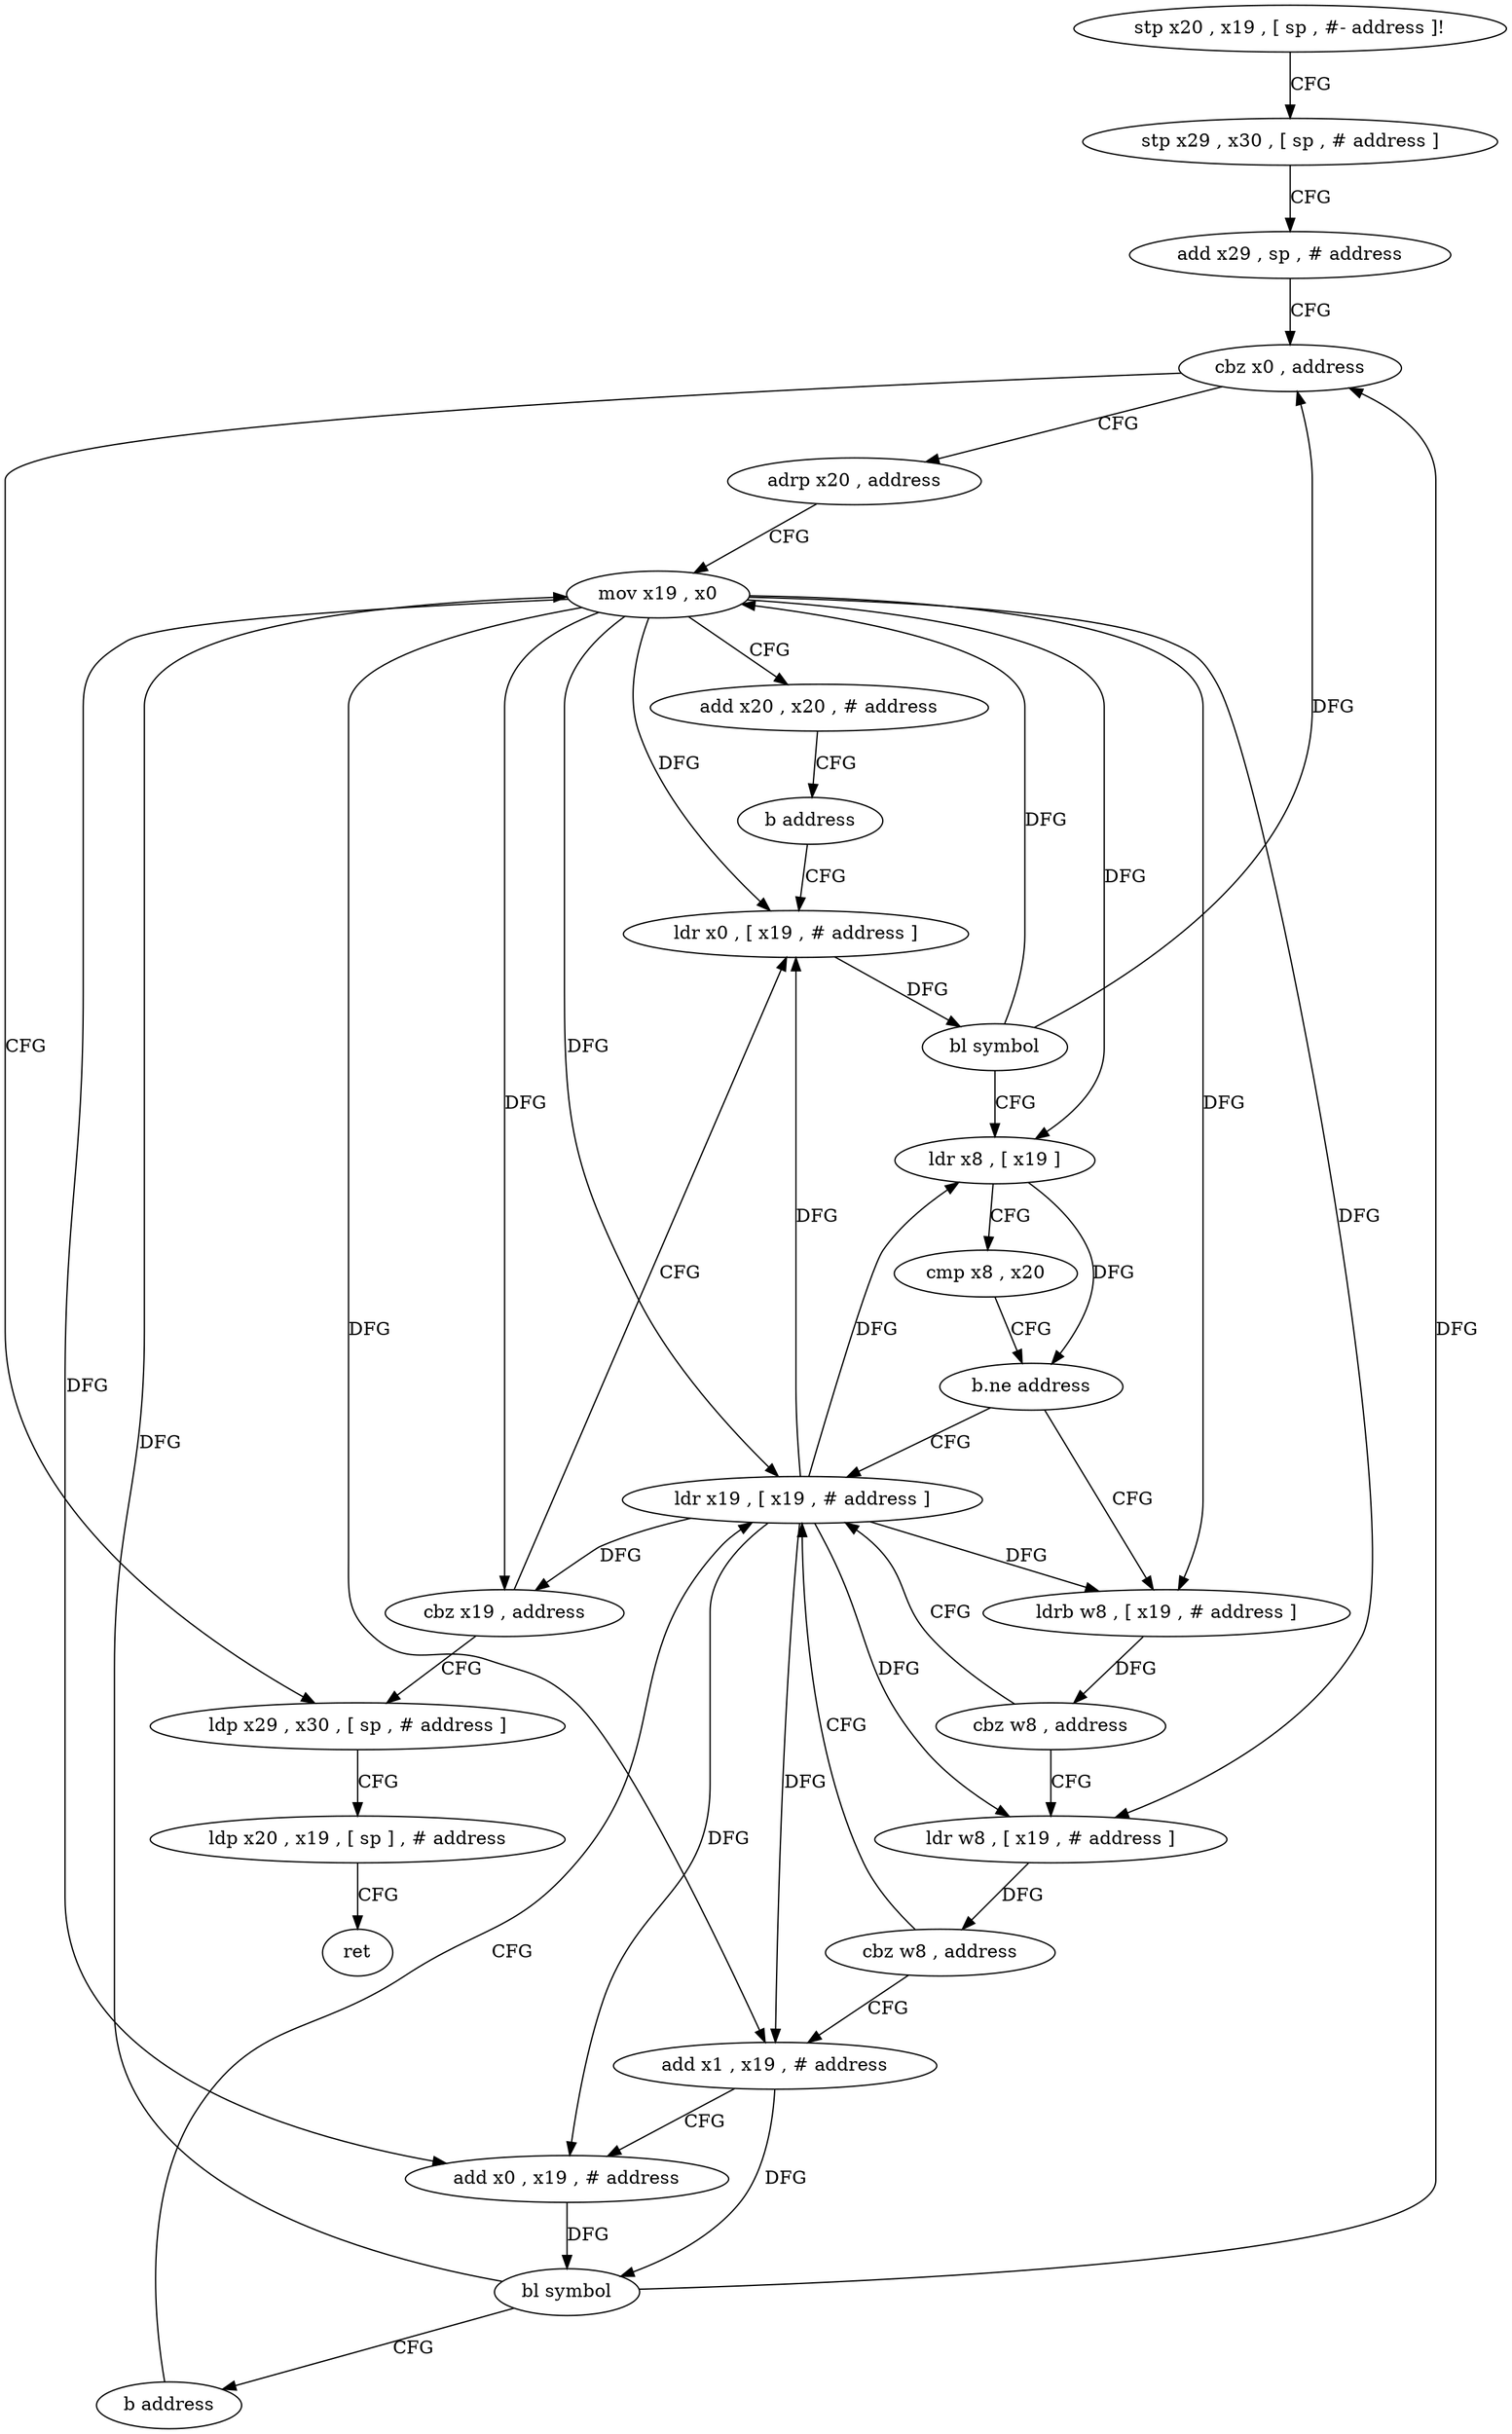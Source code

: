 digraph "func" {
"4231016" [label = "stp x20 , x19 , [ sp , #- address ]!" ]
"4231020" [label = "stp x29 , x30 , [ sp , # address ]" ]
"4231024" [label = "add x29 , sp , # address" ]
"4231028" [label = "cbz x0 , address" ]
"4231108" [label = "ldp x29 , x30 , [ sp , # address ]" ]
"4231032" [label = "adrp x20 , address" ]
"4231112" [label = "ldp x20 , x19 , [ sp ] , # address" ]
"4231116" [label = "ret" ]
"4231036" [label = "mov x19 , x0" ]
"4231040" [label = "add x20 , x20 , # address" ]
"4231044" [label = "b address" ]
"4231056" [label = "ldr x0 , [ x19 , # address ]" ]
"4231060" [label = "bl symbol" ]
"4231064" [label = "ldr x8 , [ x19 ]" ]
"4231068" [label = "cmp x8 , x20" ]
"4231072" [label = "b.ne address" ]
"4231048" [label = "ldr x19 , [ x19 , # address ]" ]
"4231076" [label = "ldrb w8 , [ x19 , # address ]" ]
"4231052" [label = "cbz x19 , address" ]
"4231080" [label = "cbz w8 , address" ]
"4231084" [label = "ldr w8 , [ x19 , # address ]" ]
"4231088" [label = "cbz w8 , address" ]
"4231092" [label = "add x1 , x19 , # address" ]
"4231096" [label = "add x0 , x19 , # address" ]
"4231100" [label = "bl symbol" ]
"4231104" [label = "b address" ]
"4231016" -> "4231020" [ label = "CFG" ]
"4231020" -> "4231024" [ label = "CFG" ]
"4231024" -> "4231028" [ label = "CFG" ]
"4231028" -> "4231108" [ label = "CFG" ]
"4231028" -> "4231032" [ label = "CFG" ]
"4231108" -> "4231112" [ label = "CFG" ]
"4231032" -> "4231036" [ label = "CFG" ]
"4231112" -> "4231116" [ label = "CFG" ]
"4231036" -> "4231040" [ label = "CFG" ]
"4231036" -> "4231056" [ label = "DFG" ]
"4231036" -> "4231064" [ label = "DFG" ]
"4231036" -> "4231048" [ label = "DFG" ]
"4231036" -> "4231052" [ label = "DFG" ]
"4231036" -> "4231076" [ label = "DFG" ]
"4231036" -> "4231084" [ label = "DFG" ]
"4231036" -> "4231092" [ label = "DFG" ]
"4231036" -> "4231096" [ label = "DFG" ]
"4231040" -> "4231044" [ label = "CFG" ]
"4231044" -> "4231056" [ label = "CFG" ]
"4231056" -> "4231060" [ label = "DFG" ]
"4231060" -> "4231064" [ label = "CFG" ]
"4231060" -> "4231028" [ label = "DFG" ]
"4231060" -> "4231036" [ label = "DFG" ]
"4231064" -> "4231068" [ label = "CFG" ]
"4231064" -> "4231072" [ label = "DFG" ]
"4231068" -> "4231072" [ label = "CFG" ]
"4231072" -> "4231048" [ label = "CFG" ]
"4231072" -> "4231076" [ label = "CFG" ]
"4231048" -> "4231052" [ label = "DFG" ]
"4231048" -> "4231056" [ label = "DFG" ]
"4231048" -> "4231064" [ label = "DFG" ]
"4231048" -> "4231076" [ label = "DFG" ]
"4231048" -> "4231084" [ label = "DFG" ]
"4231048" -> "4231092" [ label = "DFG" ]
"4231048" -> "4231096" [ label = "DFG" ]
"4231076" -> "4231080" [ label = "DFG" ]
"4231052" -> "4231108" [ label = "CFG" ]
"4231052" -> "4231056" [ label = "CFG" ]
"4231080" -> "4231048" [ label = "CFG" ]
"4231080" -> "4231084" [ label = "CFG" ]
"4231084" -> "4231088" [ label = "DFG" ]
"4231088" -> "4231048" [ label = "CFG" ]
"4231088" -> "4231092" [ label = "CFG" ]
"4231092" -> "4231096" [ label = "CFG" ]
"4231092" -> "4231100" [ label = "DFG" ]
"4231096" -> "4231100" [ label = "DFG" ]
"4231100" -> "4231104" [ label = "CFG" ]
"4231100" -> "4231028" [ label = "DFG" ]
"4231100" -> "4231036" [ label = "DFG" ]
"4231104" -> "4231048" [ label = "CFG" ]
}

